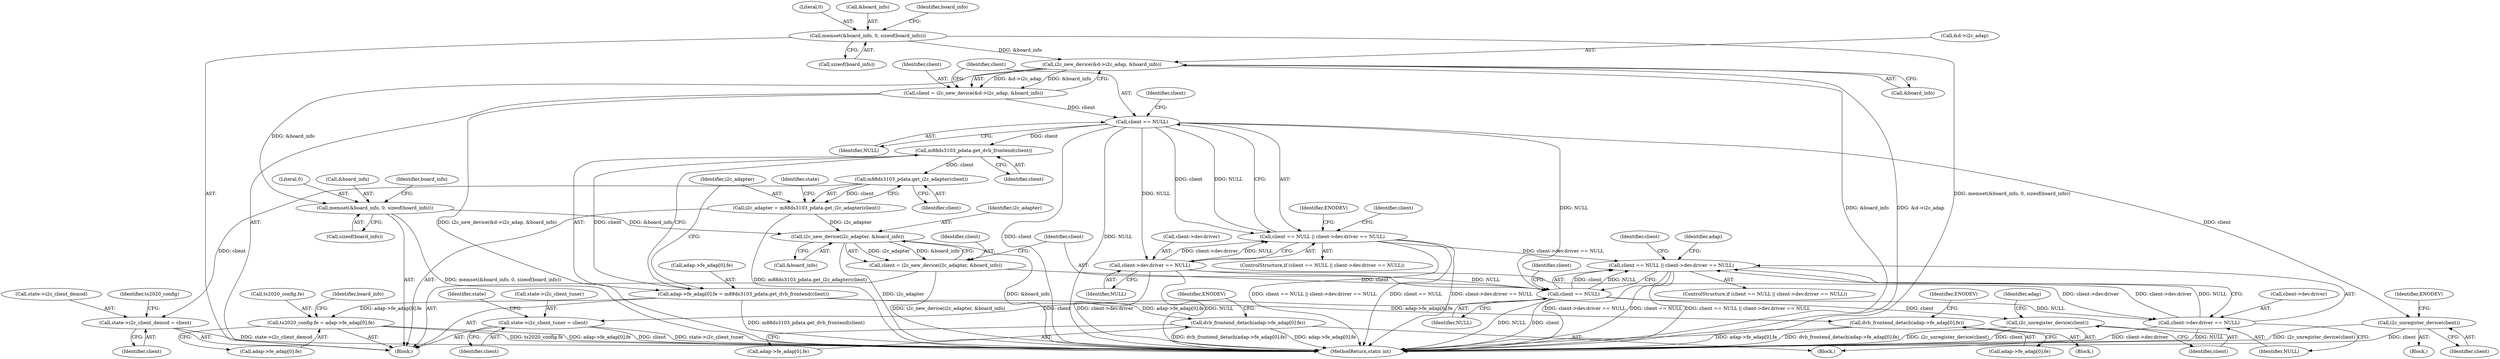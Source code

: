 digraph "0_linux_606142af57dad981b78707234cfbd15f9f7b7125_4@API" {
"1000302" [label="(Call,memset(&board_info, 0, sizeof(board_info)))"];
"1000329" [label="(Call,i2c_new_device(&d->i2c_adap, &board_info))"];
"1000327" [label="(Call,client = i2c_new_device(&d->i2c_adap, &board_info))"];
"1000338" [label="(Call,client == NULL)"];
"1000337" [label="(Call,client == NULL || client->dev.driver == NULL)"];
"1000429" [label="(Call,client == NULL || client->dev.driver == NULL)"];
"1000341" [label="(Call,client->dev.driver == NULL)"];
"1000430" [label="(Call,client == NULL)"];
"1000433" [label="(Call,client->dev.driver == NULL)"];
"1000463" [label="(Call,i2c_unregister_device(client))"];
"1000501" [label="(Call,state->i2c_client_tuner = client)"];
"1000362" [label="(Call,i2c_unregister_device(client))"];
"1000375" [label="(Call,m88ds3103_pdata.get_dvb_frontend(client))"];
"1000367" [label="(Call,adap->fe_adap[0].fe = m88ds3103_pdata.get_dvb_frontend(client))"];
"1000386" [label="(Call,ts2020_config.fe = adap->fe_adap[0].fe)"];
"1000441" [label="(Call,dvb_frontend_detach(adap->fe_adap[0].fe))"];
"1000465" [label="(Call,dvb_frontend_detach(adap->fe_adap[0].fe))"];
"1000379" [label="(Call,m88ds3103_pdata.get_i2c_adapter(client))"];
"1000377" [label="(Call,i2c_adapter = m88ds3103_pdata.get_i2c_adapter(client))"];
"1000424" [label="(Call,i2c_new_device(i2c_adapter, &board_info))"];
"1000422" [label="(Call,client = i2c_new_device(i2c_adapter, &board_info))"];
"1000381" [label="(Call,state->i2c_client_demod = client)"];
"1000397" [label="(Call,memset(&board_info, 0, sizeof(board_info)))"];
"1000347" [label="(Identifier,NULL)"];
"1000432" [label="(Identifier,NULL)"];
"1000422" [label="(Call,client = i2c_new_device(i2c_adapter, &board_info))"];
"1000436" [label="(Identifier,client)"];
"1000361" [label="(Block,)"];
"1000465" [label="(Call,dvb_frontend_detach(adap->fe_adap[0].fe))"];
"1000458" [label="(Identifier,client)"];
"1000433" [label="(Call,client->dev.driver == NULL)"];
"1000305" [label="(Literal,0)"];
"1000362" [label="(Call,i2c_unregister_device(client))"];
"1000339" [label="(Identifier,client)"];
"1000430" [label="(Call,client == NULL)"];
"1000303" [label="(Call,&board_info)"];
"1000375" [label="(Call,m88ds3103_pdata.get_dvb_frontend(client))"];
"1000466" [label="(Call,adap->fe_adap[0].fe)"];
"1000387" [label="(Call,ts2020_config.fe)"];
"1000451" [label="(Identifier,ENODEV)"];
"1000462" [label="(Block,)"];
"1000423" [label="(Identifier,client)"];
"1000401" [label="(Call,sizeof(board_info))"];
"1000330" [label="(Call,&d->i2c_adap)"];
"1000327" [label="(Call,client = i2c_new_device(&d->i2c_adap, &board_info))"];
"1000306" [label="(Call,sizeof(board_info))"];
"1000329" [label="(Call,i2c_new_device(&d->i2c_adap, &board_info))"];
"1000400" [label="(Literal,0)"];
"1000440" [label="(Block,)"];
"1000383" [label="(Identifier,state)"];
"1000302" [label="(Call,memset(&board_info, 0, sizeof(board_info)))"];
"1000340" [label="(Identifier,NULL)"];
"1000442" [label="(Call,adap->fe_adap[0].fe)"];
"1000380" [label="(Identifier,client)"];
"1000342" [label="(Call,client->dev.driver)"];
"1000541" [label="(MethodReturn,static int)"];
"1000388" [label="(Identifier,ts2020_config)"];
"1000431" [label="(Identifier,client)"];
"1000441" [label="(Call,dvb_frontend_detach(adap->fe_adap[0].fe))"];
"1000367" [label="(Call,adap->fe_adap[0].fe = m88ds3103_pdata.get_dvb_frontend(client))"];
"1000464" [label="(Identifier,client)"];
"1000424" [label="(Call,i2c_new_device(i2c_adapter, &board_info))"];
"1000336" [label="(ControlStructure,if (client == NULL || client->dev.driver == NULL))"];
"1000310" [label="(Identifier,board_info)"];
"1000463" [label="(Call,i2c_unregister_device(client))"];
"1000390" [label="(Call,adap->fe_adap[0].fe)"];
"1000377" [label="(Call,i2c_adapter = m88ds3103_pdata.get_i2c_adapter(client))"];
"1000429" [label="(Call,client == NULL || client->dev.driver == NULL)"];
"1000350" [label="(Identifier,ENODEV)"];
"1000337" [label="(Call,client == NULL || client->dev.driver == NULL)"];
"1000363" [label="(Identifier,client)"];
"1000379" [label="(Call,m88ds3103_pdata.get_i2c_adapter(client))"];
"1000378" [label="(Identifier,i2c_adapter)"];
"1000397" [label="(Call,memset(&board_info, 0, sizeof(board_info)))"];
"1000341" [label="(Call,client->dev.driver == NULL)"];
"1000469" [label="(Identifier,adap)"];
"1000106" [label="(Block,)"];
"1000338" [label="(Call,client == NULL)"];
"1000398" [label="(Call,&board_info)"];
"1000426" [label="(Call,&board_info)"];
"1000328" [label="(Identifier,client)"];
"1000376" [label="(Identifier,client)"];
"1000501" [label="(Call,state->i2c_client_tuner = client)"];
"1000368" [label="(Call,adap->fe_adap[0].fe)"];
"1000428" [label="(ControlStructure,if (client == NULL || client->dev.driver == NULL))"];
"1000357" [label="(Identifier,client)"];
"1000405" [label="(Identifier,board_info)"];
"1000434" [label="(Call,client->dev.driver)"];
"1000439" [label="(Identifier,NULL)"];
"1000445" [label="(Identifier,adap)"];
"1000475" [label="(Identifier,ENODEV)"];
"1000344" [label="(Identifier,client)"];
"1000366" [label="(Identifier,ENODEV)"];
"1000386" [label="(Call,ts2020_config.fe = adap->fe_adap[0].fe)"];
"1000505" [label="(Identifier,client)"];
"1000381" [label="(Call,state->i2c_client_demod = client)"];
"1000385" [label="(Identifier,client)"];
"1000382" [label="(Call,state->i2c_client_demod)"];
"1000502" [label="(Call,state->i2c_client_tuner)"];
"1000425" [label="(Identifier,i2c_adapter)"];
"1000334" [label="(Call,&board_info)"];
"1000508" [label="(Identifier,state)"];
"1000399" [label="(Identifier,board_info)"];
"1000302" -> "1000106"  [label="AST: "];
"1000302" -> "1000306"  [label="CFG: "];
"1000303" -> "1000302"  [label="AST: "];
"1000305" -> "1000302"  [label="AST: "];
"1000306" -> "1000302"  [label="AST: "];
"1000310" -> "1000302"  [label="CFG: "];
"1000302" -> "1000541"  [label="DDG: memset(&board_info, 0, sizeof(board_info))"];
"1000302" -> "1000329"  [label="DDG: &board_info"];
"1000329" -> "1000327"  [label="AST: "];
"1000329" -> "1000334"  [label="CFG: "];
"1000330" -> "1000329"  [label="AST: "];
"1000334" -> "1000329"  [label="AST: "];
"1000327" -> "1000329"  [label="CFG: "];
"1000329" -> "1000541"  [label="DDG: &board_info"];
"1000329" -> "1000541"  [label="DDG: &d->i2c_adap"];
"1000329" -> "1000327"  [label="DDG: &d->i2c_adap"];
"1000329" -> "1000327"  [label="DDG: &board_info"];
"1000329" -> "1000397"  [label="DDG: &board_info"];
"1000327" -> "1000106"  [label="AST: "];
"1000328" -> "1000327"  [label="AST: "];
"1000339" -> "1000327"  [label="CFG: "];
"1000327" -> "1000541"  [label="DDG: i2c_new_device(&d->i2c_adap, &board_info)"];
"1000327" -> "1000338"  [label="DDG: client"];
"1000338" -> "1000337"  [label="AST: "];
"1000338" -> "1000340"  [label="CFG: "];
"1000339" -> "1000338"  [label="AST: "];
"1000340" -> "1000338"  [label="AST: "];
"1000344" -> "1000338"  [label="CFG: "];
"1000337" -> "1000338"  [label="CFG: "];
"1000338" -> "1000541"  [label="DDG: client"];
"1000338" -> "1000541"  [label="DDG: NULL"];
"1000338" -> "1000337"  [label="DDG: client"];
"1000338" -> "1000337"  [label="DDG: NULL"];
"1000338" -> "1000341"  [label="DDG: NULL"];
"1000338" -> "1000362"  [label="DDG: client"];
"1000338" -> "1000375"  [label="DDG: client"];
"1000338" -> "1000430"  [label="DDG: NULL"];
"1000337" -> "1000336"  [label="AST: "];
"1000337" -> "1000341"  [label="CFG: "];
"1000341" -> "1000337"  [label="AST: "];
"1000350" -> "1000337"  [label="CFG: "];
"1000357" -> "1000337"  [label="CFG: "];
"1000337" -> "1000541"  [label="DDG: client == NULL"];
"1000337" -> "1000541"  [label="DDG: client == NULL || client->dev.driver == NULL"];
"1000337" -> "1000541"  [label="DDG: client->dev.driver == NULL"];
"1000341" -> "1000337"  [label="DDG: client->dev.driver"];
"1000341" -> "1000337"  [label="DDG: NULL"];
"1000337" -> "1000429"  [label="DDG: client->dev.driver == NULL"];
"1000429" -> "1000428"  [label="AST: "];
"1000429" -> "1000430"  [label="CFG: "];
"1000429" -> "1000433"  [label="CFG: "];
"1000430" -> "1000429"  [label="AST: "];
"1000433" -> "1000429"  [label="AST: "];
"1000445" -> "1000429"  [label="CFG: "];
"1000458" -> "1000429"  [label="CFG: "];
"1000429" -> "1000541"  [label="DDG: client->dev.driver == NULL"];
"1000429" -> "1000541"  [label="DDG: client == NULL"];
"1000429" -> "1000541"  [label="DDG: client == NULL || client->dev.driver == NULL"];
"1000430" -> "1000429"  [label="DDG: client"];
"1000430" -> "1000429"  [label="DDG: NULL"];
"1000433" -> "1000429"  [label="DDG: client->dev.driver"];
"1000433" -> "1000429"  [label="DDG: NULL"];
"1000341" -> "1000347"  [label="CFG: "];
"1000342" -> "1000341"  [label="AST: "];
"1000347" -> "1000341"  [label="AST: "];
"1000341" -> "1000541"  [label="DDG: NULL"];
"1000341" -> "1000541"  [label="DDG: client->dev.driver"];
"1000341" -> "1000430"  [label="DDG: NULL"];
"1000341" -> "1000433"  [label="DDG: client->dev.driver"];
"1000430" -> "1000432"  [label="CFG: "];
"1000431" -> "1000430"  [label="AST: "];
"1000432" -> "1000430"  [label="AST: "];
"1000436" -> "1000430"  [label="CFG: "];
"1000430" -> "1000541"  [label="DDG: NULL"];
"1000430" -> "1000541"  [label="DDG: client"];
"1000422" -> "1000430"  [label="DDG: client"];
"1000430" -> "1000433"  [label="DDG: NULL"];
"1000430" -> "1000463"  [label="DDG: client"];
"1000430" -> "1000501"  [label="DDG: client"];
"1000433" -> "1000439"  [label="CFG: "];
"1000434" -> "1000433"  [label="AST: "];
"1000439" -> "1000433"  [label="AST: "];
"1000433" -> "1000541"  [label="DDG: client->dev.driver"];
"1000433" -> "1000541"  [label="DDG: NULL"];
"1000463" -> "1000462"  [label="AST: "];
"1000463" -> "1000464"  [label="CFG: "];
"1000464" -> "1000463"  [label="AST: "];
"1000469" -> "1000463"  [label="CFG: "];
"1000463" -> "1000541"  [label="DDG: i2c_unregister_device(client)"];
"1000463" -> "1000541"  [label="DDG: client"];
"1000501" -> "1000106"  [label="AST: "];
"1000501" -> "1000505"  [label="CFG: "];
"1000502" -> "1000501"  [label="AST: "];
"1000505" -> "1000501"  [label="AST: "];
"1000508" -> "1000501"  [label="CFG: "];
"1000501" -> "1000541"  [label="DDG: state->i2c_client_tuner"];
"1000501" -> "1000541"  [label="DDG: client"];
"1000362" -> "1000361"  [label="AST: "];
"1000362" -> "1000363"  [label="CFG: "];
"1000363" -> "1000362"  [label="AST: "];
"1000366" -> "1000362"  [label="CFG: "];
"1000362" -> "1000541"  [label="DDG: i2c_unregister_device(client)"];
"1000362" -> "1000541"  [label="DDG: client"];
"1000375" -> "1000367"  [label="AST: "];
"1000375" -> "1000376"  [label="CFG: "];
"1000376" -> "1000375"  [label="AST: "];
"1000367" -> "1000375"  [label="CFG: "];
"1000375" -> "1000367"  [label="DDG: client"];
"1000375" -> "1000379"  [label="DDG: client"];
"1000367" -> "1000106"  [label="AST: "];
"1000368" -> "1000367"  [label="AST: "];
"1000378" -> "1000367"  [label="CFG: "];
"1000367" -> "1000541"  [label="DDG: m88ds3103_pdata.get_dvb_frontend(client)"];
"1000367" -> "1000386"  [label="DDG: adap->fe_adap[0].fe"];
"1000367" -> "1000441"  [label="DDG: adap->fe_adap[0].fe"];
"1000367" -> "1000465"  [label="DDG: adap->fe_adap[0].fe"];
"1000386" -> "1000106"  [label="AST: "];
"1000386" -> "1000390"  [label="CFG: "];
"1000387" -> "1000386"  [label="AST: "];
"1000390" -> "1000386"  [label="AST: "];
"1000399" -> "1000386"  [label="CFG: "];
"1000386" -> "1000541"  [label="DDG: ts2020_config.fe"];
"1000386" -> "1000541"  [label="DDG: adap->fe_adap[0].fe"];
"1000441" -> "1000440"  [label="AST: "];
"1000441" -> "1000442"  [label="CFG: "];
"1000442" -> "1000441"  [label="AST: "];
"1000451" -> "1000441"  [label="CFG: "];
"1000441" -> "1000541"  [label="DDG: adap->fe_adap[0].fe"];
"1000441" -> "1000541"  [label="DDG: dvb_frontend_detach(adap->fe_adap[0].fe)"];
"1000465" -> "1000462"  [label="AST: "];
"1000465" -> "1000466"  [label="CFG: "];
"1000466" -> "1000465"  [label="AST: "];
"1000475" -> "1000465"  [label="CFG: "];
"1000465" -> "1000541"  [label="DDG: dvb_frontend_detach(adap->fe_adap[0].fe)"];
"1000465" -> "1000541"  [label="DDG: adap->fe_adap[0].fe"];
"1000379" -> "1000377"  [label="AST: "];
"1000379" -> "1000380"  [label="CFG: "];
"1000380" -> "1000379"  [label="AST: "];
"1000377" -> "1000379"  [label="CFG: "];
"1000379" -> "1000377"  [label="DDG: client"];
"1000379" -> "1000381"  [label="DDG: client"];
"1000377" -> "1000106"  [label="AST: "];
"1000378" -> "1000377"  [label="AST: "];
"1000383" -> "1000377"  [label="CFG: "];
"1000377" -> "1000541"  [label="DDG: m88ds3103_pdata.get_i2c_adapter(client)"];
"1000377" -> "1000424"  [label="DDG: i2c_adapter"];
"1000424" -> "1000422"  [label="AST: "];
"1000424" -> "1000426"  [label="CFG: "];
"1000425" -> "1000424"  [label="AST: "];
"1000426" -> "1000424"  [label="AST: "];
"1000422" -> "1000424"  [label="CFG: "];
"1000424" -> "1000541"  [label="DDG: &board_info"];
"1000424" -> "1000541"  [label="DDG: i2c_adapter"];
"1000424" -> "1000422"  [label="DDG: i2c_adapter"];
"1000424" -> "1000422"  [label="DDG: &board_info"];
"1000397" -> "1000424"  [label="DDG: &board_info"];
"1000422" -> "1000106"  [label="AST: "];
"1000423" -> "1000422"  [label="AST: "];
"1000431" -> "1000422"  [label="CFG: "];
"1000422" -> "1000541"  [label="DDG: i2c_new_device(i2c_adapter, &board_info)"];
"1000381" -> "1000106"  [label="AST: "];
"1000381" -> "1000385"  [label="CFG: "];
"1000382" -> "1000381"  [label="AST: "];
"1000385" -> "1000381"  [label="AST: "];
"1000388" -> "1000381"  [label="CFG: "];
"1000381" -> "1000541"  [label="DDG: state->i2c_client_demod"];
"1000397" -> "1000106"  [label="AST: "];
"1000397" -> "1000401"  [label="CFG: "];
"1000398" -> "1000397"  [label="AST: "];
"1000400" -> "1000397"  [label="AST: "];
"1000401" -> "1000397"  [label="AST: "];
"1000405" -> "1000397"  [label="CFG: "];
"1000397" -> "1000541"  [label="DDG: memset(&board_info, 0, sizeof(board_info))"];
}
